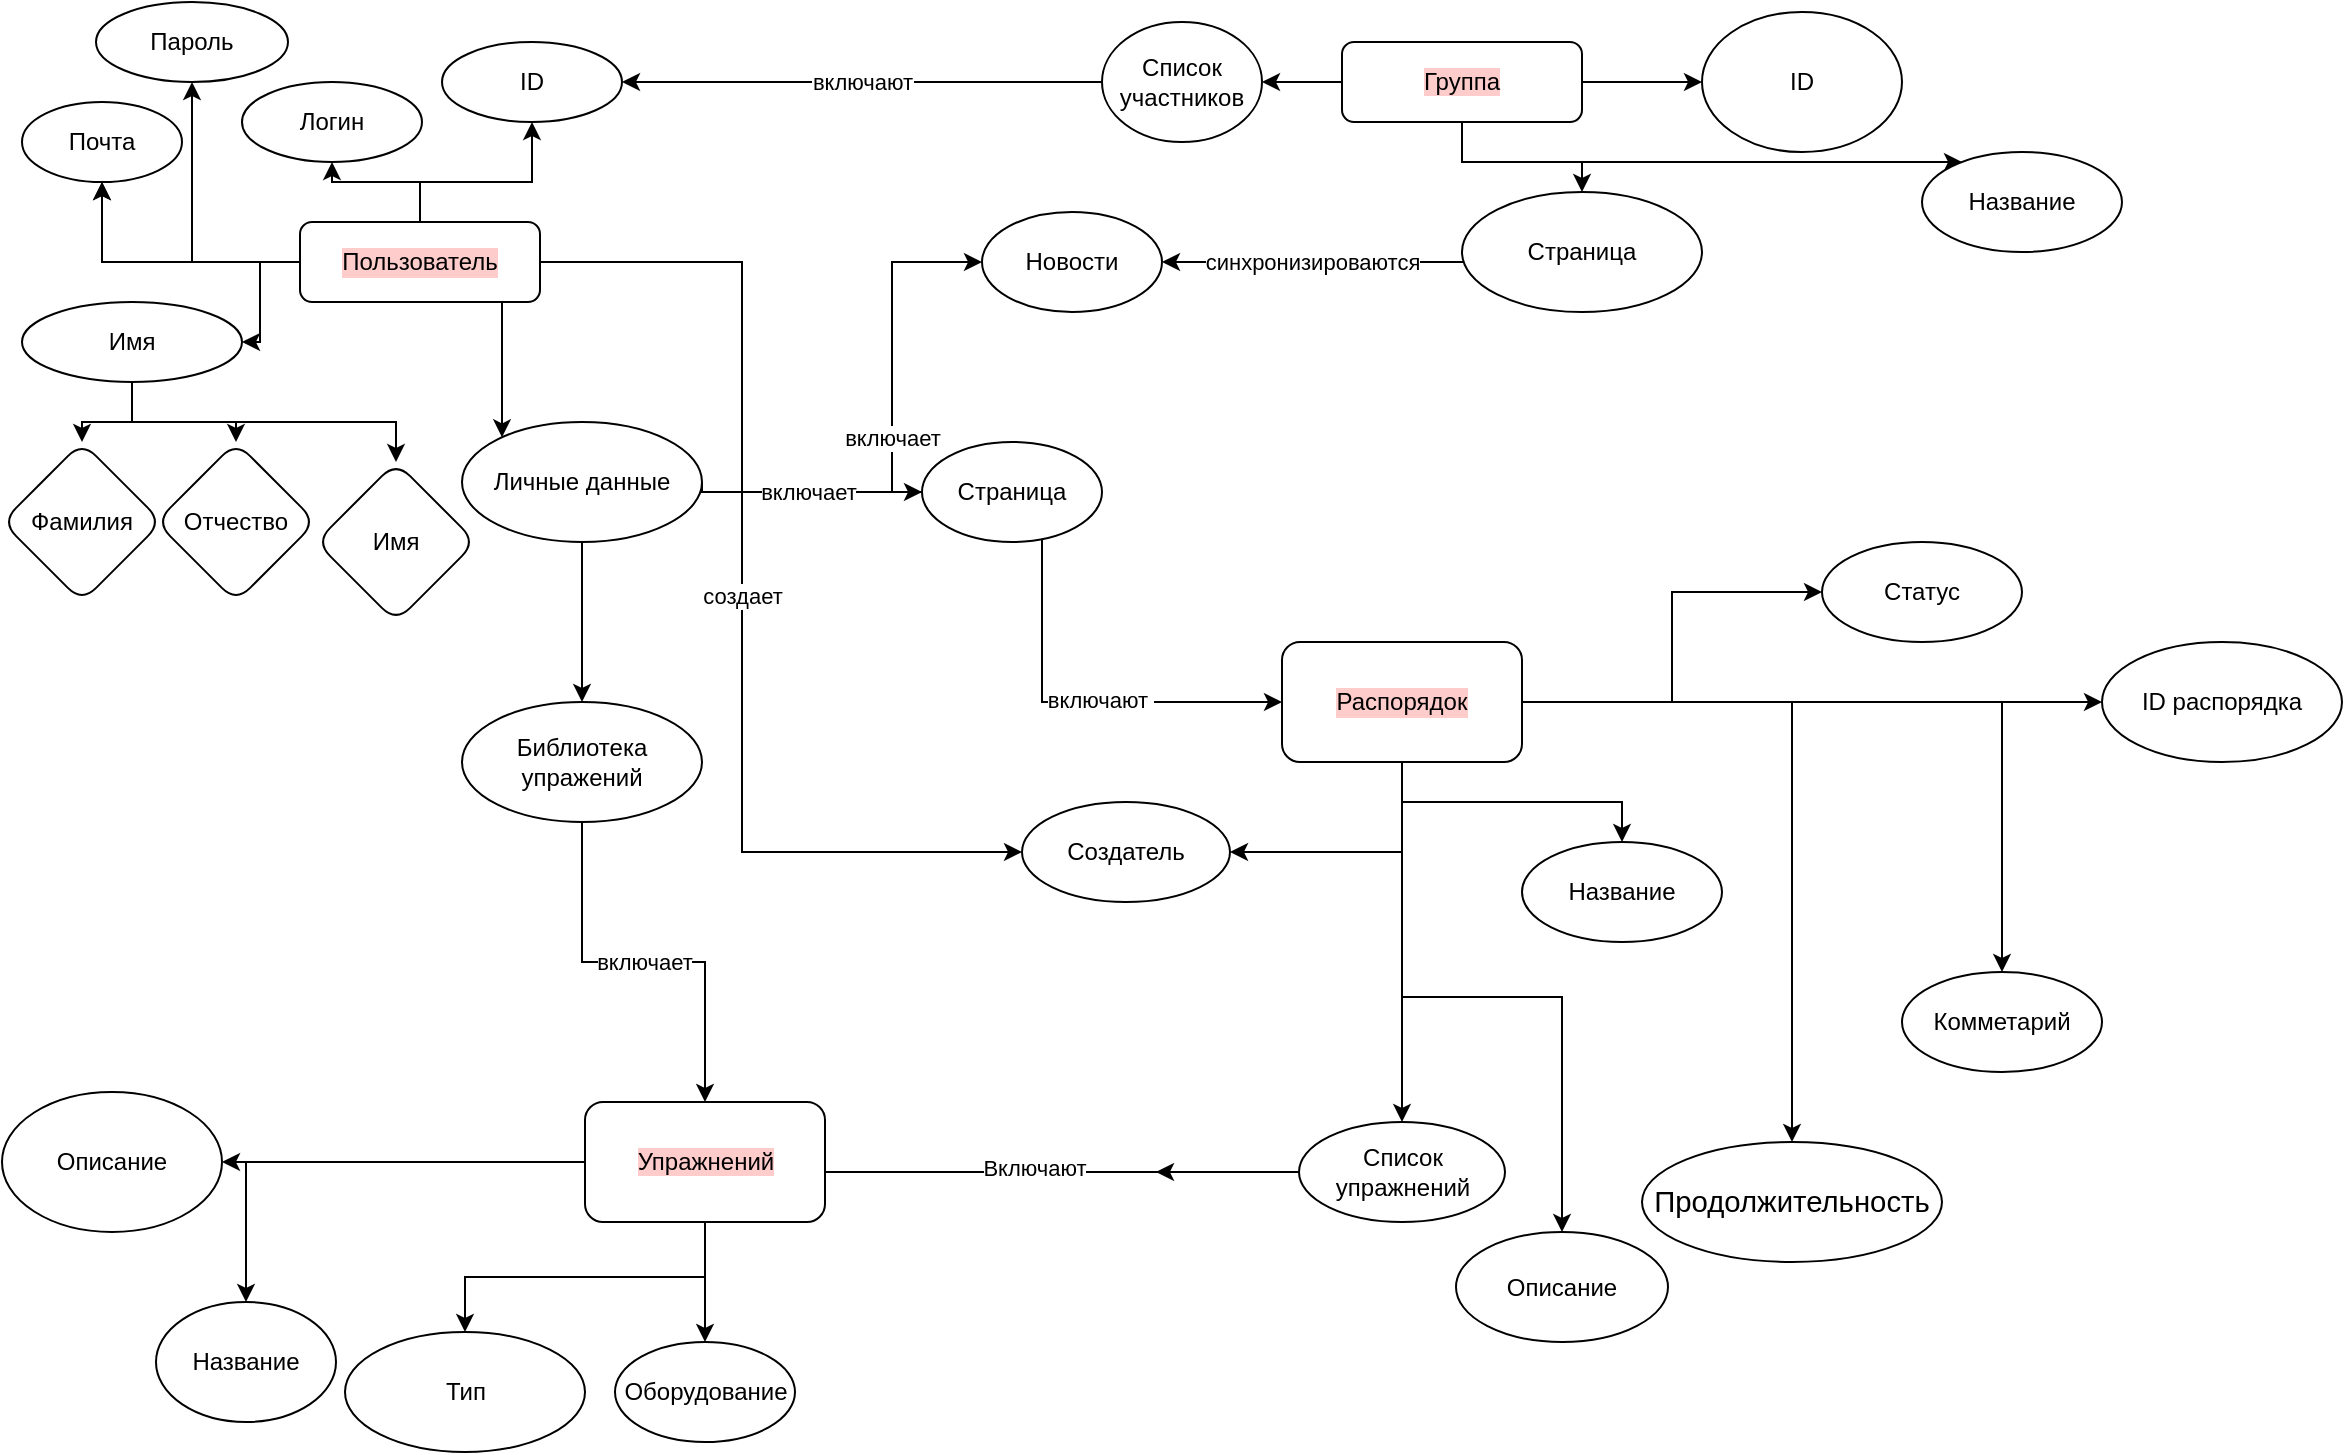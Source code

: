 <mxfile version="15.8.6" type="github">
  <diagram id="C5RBs43oDa-KdzZeNtuy" name="Page-1">
    <mxGraphModel dx="1422" dy="798" grid="1" gridSize="10" guides="1" tooltips="1" connect="1" arrows="1" fold="1" page="1" pageScale="1" pageWidth="827" pageHeight="1169" math="0" shadow="0">
      <root>
        <mxCell id="WIyWlLk6GJQsqaUBKTNV-0" />
        <mxCell id="WIyWlLk6GJQsqaUBKTNV-1" parent="WIyWlLk6GJQsqaUBKTNV-0" />
        <mxCell id="T0smnaooiY0XDKx1orWB-1" value="" style="edgeStyle=orthogonalEdgeStyle;rounded=0;orthogonalLoop=1;jettySize=auto;html=1;" parent="WIyWlLk6GJQsqaUBKTNV-1" source="WIyWlLk6GJQsqaUBKTNV-7" target="T0smnaooiY0XDKx1orWB-0" edge="1">
          <mxGeometry relative="1" as="geometry">
            <Array as="points">
              <mxPoint x="209" y="140" />
              <mxPoint x="265" y="140" />
            </Array>
          </mxGeometry>
        </mxCell>
        <mxCell id="T0smnaooiY0XDKx1orWB-3" value="" style="edgeStyle=orthogonalEdgeStyle;rounded=0;orthogonalLoop=1;jettySize=auto;html=1;" parent="WIyWlLk6GJQsqaUBKTNV-1" source="WIyWlLk6GJQsqaUBKTNV-7" target="T0smnaooiY0XDKx1orWB-2" edge="1">
          <mxGeometry relative="1" as="geometry" />
        </mxCell>
        <mxCell id="T0smnaooiY0XDKx1orWB-5" value="" style="edgeStyle=orthogonalEdgeStyle;rounded=0;orthogonalLoop=1;jettySize=auto;html=1;" parent="WIyWlLk6GJQsqaUBKTNV-1" source="WIyWlLk6GJQsqaUBKTNV-7" target="T0smnaooiY0XDKx1orWB-4" edge="1">
          <mxGeometry relative="1" as="geometry" />
        </mxCell>
        <mxCell id="T0smnaooiY0XDKx1orWB-7" value="" style="edgeStyle=orthogonalEdgeStyle;rounded=0;orthogonalLoop=1;jettySize=auto;html=1;" parent="WIyWlLk6GJQsqaUBKTNV-1" source="WIyWlLk6GJQsqaUBKTNV-7" target="T0smnaooiY0XDKx1orWB-6" edge="1">
          <mxGeometry relative="1" as="geometry" />
        </mxCell>
        <mxCell id="T0smnaooiY0XDKx1orWB-9" value="" style="edgeStyle=orthogonalEdgeStyle;rounded=0;orthogonalLoop=1;jettySize=auto;html=1;" parent="WIyWlLk6GJQsqaUBKTNV-1" source="WIyWlLk6GJQsqaUBKTNV-7" target="T0smnaooiY0XDKx1orWB-8" edge="1">
          <mxGeometry relative="1" as="geometry" />
        </mxCell>
        <mxCell id="T0smnaooiY0XDKx1orWB-10" value="" style="edgeStyle=orthogonalEdgeStyle;rounded=0;orthogonalLoop=1;jettySize=auto;html=1;" parent="WIyWlLk6GJQsqaUBKTNV-1" source="WIyWlLk6GJQsqaUBKTNV-7" target="T0smnaooiY0XDKx1orWB-8" edge="1">
          <mxGeometry relative="1" as="geometry" />
        </mxCell>
        <mxCell id="cFZYyJNE6gho_oXENXgK-0" style="edgeStyle=orthogonalEdgeStyle;rounded=0;orthogonalLoop=1;jettySize=auto;html=1;" parent="WIyWlLk6GJQsqaUBKTNV-1" source="WIyWlLk6GJQsqaUBKTNV-7" target="T0smnaooiY0XDKx1orWB-62" edge="1">
          <mxGeometry relative="1" as="geometry">
            <Array as="points">
              <mxPoint x="250" y="240" />
              <mxPoint x="250" y="240" />
            </Array>
          </mxGeometry>
        </mxCell>
        <mxCell id="dD0ab8dJxXAKZgzQLhqr-22" value="создает" style="edgeStyle=orthogonalEdgeStyle;rounded=0;orthogonalLoop=1;jettySize=auto;html=1;exitX=1;exitY=0.5;exitDx=0;exitDy=0;" edge="1" parent="WIyWlLk6GJQsqaUBKTNV-1" source="WIyWlLk6GJQsqaUBKTNV-7" target="T0smnaooiY0XDKx1orWB-37">
          <mxGeometry relative="1" as="geometry">
            <Array as="points">
              <mxPoint x="370" y="180" />
              <mxPoint x="370" y="475" />
            </Array>
          </mxGeometry>
        </mxCell>
        <mxCell id="WIyWlLk6GJQsqaUBKTNV-7" value="Пользователь" style="rounded=1;whiteSpace=wrap;html=1;fontSize=12;glass=0;strokeWidth=1;shadow=0;fontColor=#000000;labelBackgroundColor=#FFCCCC;" parent="WIyWlLk6GJQsqaUBKTNV-1" vertex="1">
          <mxGeometry x="149" y="160" width="120" height="40" as="geometry" />
        </mxCell>
        <mxCell id="T0smnaooiY0XDKx1orWB-66" value="" style="edgeStyle=orthogonalEdgeStyle;rounded=0;orthogonalLoop=1;jettySize=auto;html=1;fontColor=#000000;" parent="WIyWlLk6GJQsqaUBKTNV-1" source="WIyWlLk6GJQsqaUBKTNV-12" target="T0smnaooiY0XDKx1orWB-65" edge="1">
          <mxGeometry relative="1" as="geometry" />
        </mxCell>
        <mxCell id="T0smnaooiY0XDKx1orWB-68" value="" style="edgeStyle=orthogonalEdgeStyle;rounded=0;orthogonalLoop=1;jettySize=auto;html=1;fontColor=#000000;" parent="WIyWlLk6GJQsqaUBKTNV-1" source="WIyWlLk6GJQsqaUBKTNV-12" target="T0smnaooiY0XDKx1orWB-67" edge="1">
          <mxGeometry relative="1" as="geometry" />
        </mxCell>
        <mxCell id="T0smnaooiY0XDKx1orWB-76" style="edgeStyle=orthogonalEdgeStyle;rounded=0;orthogonalLoop=1;jettySize=auto;html=1;fontColor=#000000;" parent="WIyWlLk6GJQsqaUBKTNV-1" source="WIyWlLk6GJQsqaUBKTNV-12" target="T0smnaooiY0XDKx1orWB-77" edge="1">
          <mxGeometry relative="1" as="geometry">
            <mxPoint x="810" y="160" as="targetPoint" />
            <Array as="points">
              <mxPoint x="730" y="130" />
            </Array>
          </mxGeometry>
        </mxCell>
        <mxCell id="T0smnaooiY0XDKx1orWB-78" style="edgeStyle=orthogonalEdgeStyle;rounded=0;orthogonalLoop=1;jettySize=auto;html=1;fontColor=#000000;" parent="WIyWlLk6GJQsqaUBKTNV-1" source="WIyWlLk6GJQsqaUBKTNV-12" target="T0smnaooiY0XDKx1orWB-79" edge="1">
          <mxGeometry relative="1" as="geometry">
            <mxPoint x="900" y="90" as="targetPoint" />
          </mxGeometry>
        </mxCell>
        <mxCell id="WIyWlLk6GJQsqaUBKTNV-12" value="&lt;span style=&quot;background-color: rgb(255 , 204 , 204)&quot;&gt;Группа&lt;/span&gt;" style="rounded=1;whiteSpace=wrap;html=1;fontSize=12;glass=0;strokeWidth=1;shadow=0;" parent="WIyWlLk6GJQsqaUBKTNV-1" vertex="1">
          <mxGeometry x="670" y="70" width="120" height="40" as="geometry" />
        </mxCell>
        <mxCell id="T0smnaooiY0XDKx1orWB-0" value="ID" style="ellipse;whiteSpace=wrap;html=1;rounded=1;shadow=0;strokeWidth=1;glass=0;" parent="WIyWlLk6GJQsqaUBKTNV-1" vertex="1">
          <mxGeometry x="220" y="70" width="90" height="40" as="geometry" />
        </mxCell>
        <mxCell id="T0smnaooiY0XDKx1orWB-2" value="Логин" style="ellipse;whiteSpace=wrap;html=1;rounded=1;shadow=0;strokeWidth=1;glass=0;" parent="WIyWlLk6GJQsqaUBKTNV-1" vertex="1">
          <mxGeometry x="120" y="90" width="90" height="40" as="geometry" />
        </mxCell>
        <mxCell id="T0smnaooiY0XDKx1orWB-4" value="Пароль" style="ellipse;whiteSpace=wrap;html=1;rounded=1;shadow=0;strokeWidth=1;glass=0;" parent="WIyWlLk6GJQsqaUBKTNV-1" vertex="1">
          <mxGeometry x="47" y="50" width="96" height="40" as="geometry" />
        </mxCell>
        <mxCell id="T0smnaooiY0XDKx1orWB-18" value="" style="edgeStyle=orthogonalEdgeStyle;rounded=0;orthogonalLoop=1;jettySize=auto;html=1;" parent="WIyWlLk6GJQsqaUBKTNV-1" source="T0smnaooiY0XDKx1orWB-6" target="T0smnaooiY0XDKx1orWB-17" edge="1">
          <mxGeometry relative="1" as="geometry" />
        </mxCell>
        <mxCell id="T0smnaooiY0XDKx1orWB-26" value="" style="edgeStyle=orthogonalEdgeStyle;rounded=0;orthogonalLoop=1;jettySize=auto;html=1;" parent="WIyWlLk6GJQsqaUBKTNV-1" source="T0smnaooiY0XDKx1orWB-6" target="T0smnaooiY0XDKx1orWB-25" edge="1">
          <mxGeometry relative="1" as="geometry" />
        </mxCell>
        <mxCell id="T0smnaooiY0XDKx1orWB-84" style="edgeStyle=orthogonalEdgeStyle;rounded=0;orthogonalLoop=1;jettySize=auto;html=1;exitX=0.5;exitY=1;exitDx=0;exitDy=0;fontColor=#000000;" parent="WIyWlLk6GJQsqaUBKTNV-1" source="T0smnaooiY0XDKx1orWB-6" target="T0smnaooiY0XDKx1orWB-27" edge="1">
          <mxGeometry relative="1" as="geometry" />
        </mxCell>
        <mxCell id="T0smnaooiY0XDKx1orWB-6" value="Имя" style="ellipse;whiteSpace=wrap;html=1;rounded=1;shadow=0;strokeWidth=1;glass=0;" parent="WIyWlLk6GJQsqaUBKTNV-1" vertex="1">
          <mxGeometry x="10" y="200" width="110" height="40" as="geometry" />
        </mxCell>
        <mxCell id="T0smnaooiY0XDKx1orWB-8" value="Почта" style="ellipse;whiteSpace=wrap;html=1;rounded=1;shadow=0;strokeWidth=1;glass=0;" parent="WIyWlLk6GJQsqaUBKTNV-1" vertex="1">
          <mxGeometry x="10" y="100" width="80" height="40" as="geometry" />
        </mxCell>
        <mxCell id="T0smnaooiY0XDKx1orWB-15" value="Новости" style="ellipse;whiteSpace=wrap;html=1;rounded=1;shadow=0;strokeWidth=1;glass=0;" parent="WIyWlLk6GJQsqaUBKTNV-1" vertex="1">
          <mxGeometry x="490" y="155" width="90" height="50" as="geometry" />
        </mxCell>
        <mxCell id="T0smnaooiY0XDKx1orWB-17" value="Фамилия" style="rhombus;whiteSpace=wrap;html=1;rounded=1;shadow=0;strokeWidth=1;glass=0;" parent="WIyWlLk6GJQsqaUBKTNV-1" vertex="1">
          <mxGeometry y="270" width="80" height="80" as="geometry" />
        </mxCell>
        <mxCell id="T0smnaooiY0XDKx1orWB-25" value="Отчество" style="rhombus;whiteSpace=wrap;html=1;rounded=1;shadow=0;strokeWidth=1;glass=0;" parent="WIyWlLk6GJQsqaUBKTNV-1" vertex="1">
          <mxGeometry x="77" y="270" width="80" height="80" as="geometry" />
        </mxCell>
        <mxCell id="T0smnaooiY0XDKx1orWB-27" value="Имя" style="rhombus;whiteSpace=wrap;html=1;rounded=1;shadow=0;strokeWidth=1;glass=0;" parent="WIyWlLk6GJQsqaUBKTNV-1" vertex="1">
          <mxGeometry x="157" y="280" width="80" height="80" as="geometry" />
        </mxCell>
        <mxCell id="T0smnaooiY0XDKx1orWB-34" value="" style="edgeStyle=orthogonalEdgeStyle;rounded=0;orthogonalLoop=1;jettySize=auto;html=1;" parent="WIyWlLk6GJQsqaUBKTNV-1" source="T0smnaooiY0XDKx1orWB-32" target="T0smnaooiY0XDKx1orWB-33" edge="1">
          <mxGeometry relative="1" as="geometry" />
        </mxCell>
        <mxCell id="T0smnaooiY0XDKx1orWB-36" value="" style="edgeStyle=orthogonalEdgeStyle;rounded=0;orthogonalLoop=1;jettySize=auto;html=1;" parent="WIyWlLk6GJQsqaUBKTNV-1" source="T0smnaooiY0XDKx1orWB-32" target="T0smnaooiY0XDKx1orWB-35" edge="1">
          <mxGeometry relative="1" as="geometry" />
        </mxCell>
        <mxCell id="T0smnaooiY0XDKx1orWB-38" value="" style="edgeStyle=orthogonalEdgeStyle;rounded=0;orthogonalLoop=1;jettySize=auto;html=1;" parent="WIyWlLk6GJQsqaUBKTNV-1" source="T0smnaooiY0XDKx1orWB-32" target="T0smnaooiY0XDKx1orWB-37" edge="1">
          <mxGeometry relative="1" as="geometry">
            <Array as="points">
              <mxPoint x="700" y="475" />
            </Array>
          </mxGeometry>
        </mxCell>
        <mxCell id="T0smnaooiY0XDKx1orWB-41" value="" style="edgeStyle=orthogonalEdgeStyle;rounded=0;orthogonalLoop=1;jettySize=auto;html=1;fontColor=#000000;" parent="WIyWlLk6GJQsqaUBKTNV-1" source="T0smnaooiY0XDKx1orWB-32" target="T0smnaooiY0XDKx1orWB-40" edge="1">
          <mxGeometry relative="1" as="geometry" />
        </mxCell>
        <mxCell id="T0smnaooiY0XDKx1orWB-42" style="edgeStyle=orthogonalEdgeStyle;rounded=0;orthogonalLoop=1;jettySize=auto;html=1;fontColor=#000000;" parent="WIyWlLk6GJQsqaUBKTNV-1" source="T0smnaooiY0XDKx1orWB-32" target="T0smnaooiY0XDKx1orWB-43" edge="1">
          <mxGeometry relative="1" as="geometry">
            <mxPoint x="370" y="490" as="targetPoint" />
          </mxGeometry>
        </mxCell>
        <mxCell id="T0smnaooiY0XDKx1orWB-45" value="" style="edgeStyle=orthogonalEdgeStyle;rounded=0;orthogonalLoop=1;jettySize=auto;html=1;fontColor=#000000;" parent="WIyWlLk6GJQsqaUBKTNV-1" source="T0smnaooiY0XDKx1orWB-32" target="T0smnaooiY0XDKx1orWB-44" edge="1">
          <mxGeometry relative="1" as="geometry" />
        </mxCell>
        <mxCell id="T0smnaooiY0XDKx1orWB-46" style="edgeStyle=orthogonalEdgeStyle;rounded=0;orthogonalLoop=1;jettySize=auto;html=1;fontColor=#000000;" parent="WIyWlLk6GJQsqaUBKTNV-1" source="T0smnaooiY0XDKx1orWB-32" target="T0smnaooiY0XDKx1orWB-47" edge="1">
          <mxGeometry relative="1" as="geometry">
            <mxPoint x="240" y="480" as="targetPoint" />
          </mxGeometry>
        </mxCell>
        <mxCell id="T0smnaooiY0XDKx1orWB-48" style="edgeStyle=orthogonalEdgeStyle;rounded=0;orthogonalLoop=1;jettySize=auto;html=1;fontColor=#000000;" parent="WIyWlLk6GJQsqaUBKTNV-1" source="T0smnaooiY0XDKx1orWB-32" target="T0smnaooiY0XDKx1orWB-49" edge="1">
          <mxGeometry relative="1" as="geometry">
            <mxPoint x="70" y="480" as="targetPoint" />
          </mxGeometry>
        </mxCell>
        <mxCell id="T0smnaooiY0XDKx1orWB-32" value="Распорядок" style="rounded=1;whiteSpace=wrap;html=1;fontColor=#000000;labelBackgroundColor=#FFCCCC;" parent="WIyWlLk6GJQsqaUBKTNV-1" vertex="1">
          <mxGeometry x="640" y="370" width="120" height="60" as="geometry" />
        </mxCell>
        <mxCell id="T0smnaooiY0XDKx1orWB-33" value="ID распорядка" style="ellipse;whiteSpace=wrap;html=1;rounded=1;" parent="WIyWlLk6GJQsqaUBKTNV-1" vertex="1">
          <mxGeometry x="1050" y="370" width="120" height="60" as="geometry" />
        </mxCell>
        <mxCell id="T0smnaooiY0XDKx1orWB-35" value="Название" style="ellipse;whiteSpace=wrap;html=1;rounded=1;" parent="WIyWlLk6GJQsqaUBKTNV-1" vertex="1">
          <mxGeometry x="760" y="470" width="100" height="50" as="geometry" />
        </mxCell>
        <mxCell id="T0smnaooiY0XDKx1orWB-37" value="Создатель" style="ellipse;whiteSpace=wrap;html=1;rounded=1;" parent="WIyWlLk6GJQsqaUBKTNV-1" vertex="1">
          <mxGeometry x="510" y="450" width="104" height="50" as="geometry" />
        </mxCell>
        <mxCell id="T0smnaooiY0XDKx1orWB-40" value="Описание" style="ellipse;whiteSpace=wrap;html=1;rounded=1;fontColor=#000000;labelBackgroundColor=none;" parent="WIyWlLk6GJQsqaUBKTNV-1" vertex="1">
          <mxGeometry x="727" y="665" width="106" height="55" as="geometry" />
        </mxCell>
        <mxCell id="T0smnaooiY0XDKx1orWB-50" style="edgeStyle=orthogonalEdgeStyle;rounded=0;orthogonalLoop=1;jettySize=auto;html=1;fontColor=#000000;" parent="WIyWlLk6GJQsqaUBKTNV-1" edge="1">
          <mxGeometry relative="1" as="geometry">
            <mxPoint x="349" y="600" as="targetPoint" />
            <Array as="points">
              <mxPoint x="349" y="635" />
            </Array>
            <mxPoint x="645.5" y="635" as="sourcePoint" />
          </mxGeometry>
        </mxCell>
        <mxCell id="T0smnaooiY0XDKx1orWB-64" value="Включают&lt;br&gt;" style="edgeLabel;html=1;align=center;verticalAlign=middle;resizable=0;points=[];fontColor=#000000;" parent="T0smnaooiY0XDKx1orWB-50" vertex="1" connectable="0">
          <mxGeometry x="-0.217" y="-2" relative="1" as="geometry">
            <mxPoint as="offset" />
          </mxGeometry>
        </mxCell>
        <mxCell id="dD0ab8dJxXAKZgzQLhqr-9" value="" style="edgeStyle=orthogonalEdgeStyle;rounded=0;orthogonalLoop=1;jettySize=auto;html=1;" edge="1" parent="WIyWlLk6GJQsqaUBKTNV-1" source="T0smnaooiY0XDKx1orWB-43">
          <mxGeometry relative="1" as="geometry">
            <mxPoint x="577" y="635" as="targetPoint" />
          </mxGeometry>
        </mxCell>
        <mxCell id="T0smnaooiY0XDKx1orWB-43" value="Список упражнений" style="ellipse;whiteSpace=wrap;html=1;labelBackgroundColor=none;fontColor=#000000;" parent="WIyWlLk6GJQsqaUBKTNV-1" vertex="1">
          <mxGeometry x="648.5" y="610" width="103" height="50" as="geometry" />
        </mxCell>
        <mxCell id="T0smnaooiY0XDKx1orWB-44" value="Статус" style="ellipse;whiteSpace=wrap;html=1;rounded=1;fontColor=#000000;labelBackgroundColor=none;" parent="WIyWlLk6GJQsqaUBKTNV-1" vertex="1">
          <mxGeometry x="910" y="320" width="100" height="50" as="geometry" />
        </mxCell>
        <mxCell id="T0smnaooiY0XDKx1orWB-47" value="&lt;span style=&quot;font-size: 11.0pt ; line-height: 107% ; font-family: &amp;#34;calibri&amp;#34; , sans-serif&quot;&gt;Продолжительность&lt;/span&gt;" style="ellipse;whiteSpace=wrap;html=1;labelBackgroundColor=none;fontColor=#000000;" parent="WIyWlLk6GJQsqaUBKTNV-1" vertex="1">
          <mxGeometry x="820" y="620" width="150" height="60" as="geometry" />
        </mxCell>
        <mxCell id="T0smnaooiY0XDKx1orWB-49" value="Комметарий" style="ellipse;whiteSpace=wrap;html=1;labelBackgroundColor=none;fontColor=#000000;" parent="WIyWlLk6GJQsqaUBKTNV-1" vertex="1">
          <mxGeometry x="950" y="535" width="100" height="50" as="geometry" />
        </mxCell>
        <mxCell id="T0smnaooiY0XDKx1orWB-52" style="edgeStyle=orthogonalEdgeStyle;rounded=0;orthogonalLoop=1;jettySize=auto;html=1;fontColor=#000000;" parent="WIyWlLk6GJQsqaUBKTNV-1" source="T0smnaooiY0XDKx1orWB-51" target="T0smnaooiY0XDKx1orWB-53" edge="1">
          <mxGeometry relative="1" as="geometry">
            <mxPoint x="240" y="680" as="targetPoint" />
          </mxGeometry>
        </mxCell>
        <mxCell id="T0smnaooiY0XDKx1orWB-55" value="" style="edgeStyle=orthogonalEdgeStyle;rounded=0;orthogonalLoop=1;jettySize=auto;html=1;fontColor=#000000;" parent="WIyWlLk6GJQsqaUBKTNV-1" source="T0smnaooiY0XDKx1orWB-51" target="T0smnaooiY0XDKx1orWB-54" edge="1">
          <mxGeometry relative="1" as="geometry" />
        </mxCell>
        <mxCell id="T0smnaooiY0XDKx1orWB-56" style="edgeStyle=orthogonalEdgeStyle;rounded=0;orthogonalLoop=1;jettySize=auto;html=1;fontColor=#000000;" parent="WIyWlLk6GJQsqaUBKTNV-1" source="T0smnaooiY0XDKx1orWB-51" target="T0smnaooiY0XDKx1orWB-57" edge="1">
          <mxGeometry relative="1" as="geometry">
            <mxPoint x="400" y="760" as="targetPoint" />
          </mxGeometry>
        </mxCell>
        <mxCell id="T0smnaooiY0XDKx1orWB-58" style="edgeStyle=orthogonalEdgeStyle;rounded=0;orthogonalLoop=1;jettySize=auto;html=1;fontColor=#000000;" parent="WIyWlLk6GJQsqaUBKTNV-1" source="T0smnaooiY0XDKx1orWB-51" target="T0smnaooiY0XDKx1orWB-59" edge="1">
          <mxGeometry relative="1" as="geometry">
            <mxPoint x="490" y="680" as="targetPoint" />
          </mxGeometry>
        </mxCell>
        <mxCell id="T0smnaooiY0XDKx1orWB-51" value="&lt;span style=&quot;background-color: rgb(255 , 204 , 204)&quot;&gt;Упражнений&lt;/span&gt;" style="rounded=1;whiteSpace=wrap;html=1;labelBackgroundColor=none;fontColor=#000000;" parent="WIyWlLk6GJQsqaUBKTNV-1" vertex="1">
          <mxGeometry x="291.5" y="600" width="120" height="60" as="geometry" />
        </mxCell>
        <mxCell id="T0smnaooiY0XDKx1orWB-53" value="Название" style="ellipse;whiteSpace=wrap;html=1;labelBackgroundColor=none;fontColor=#000000;" parent="WIyWlLk6GJQsqaUBKTNV-1" vertex="1">
          <mxGeometry x="77" y="700" width="90" height="60" as="geometry" />
        </mxCell>
        <mxCell id="T0smnaooiY0XDKx1orWB-54" value="Тип" style="ellipse;whiteSpace=wrap;html=1;rounded=1;fontColor=#000000;" parent="WIyWlLk6GJQsqaUBKTNV-1" vertex="1">
          <mxGeometry x="171.5" y="715" width="120" height="60" as="geometry" />
        </mxCell>
        <mxCell id="T0smnaooiY0XDKx1orWB-57" value="Оборудование" style="ellipse;whiteSpace=wrap;html=1;labelBackgroundColor=none;fontColor=#000000;" parent="WIyWlLk6GJQsqaUBKTNV-1" vertex="1">
          <mxGeometry x="306.5" y="720" width="90" height="50" as="geometry" />
        </mxCell>
        <mxCell id="T0smnaooiY0XDKx1orWB-59" value="Описание" style="ellipse;whiteSpace=wrap;html=1;labelBackgroundColor=none;fontColor=#000000;" parent="WIyWlLk6GJQsqaUBKTNV-1" vertex="1">
          <mxGeometry y="595" width="110" height="70" as="geometry" />
        </mxCell>
        <mxCell id="dD0ab8dJxXAKZgzQLhqr-18" value="" style="edgeStyle=orthogonalEdgeStyle;rounded=0;orthogonalLoop=1;jettySize=auto;html=1;" edge="1" parent="WIyWlLk6GJQsqaUBKTNV-1" source="T0smnaooiY0XDKx1orWB-62" target="dD0ab8dJxXAKZgzQLhqr-17">
          <mxGeometry relative="1" as="geometry" />
        </mxCell>
        <mxCell id="dD0ab8dJxXAKZgzQLhqr-20" value="включает" style="edgeStyle=orthogonalEdgeStyle;rounded=0;orthogonalLoop=1;jettySize=auto;html=1;exitX=1;exitY=0.5;exitDx=0;exitDy=0;entryX=0;entryY=0.5;entryDx=0;entryDy=0;" edge="1" parent="WIyWlLk6GJQsqaUBKTNV-1" source="T0smnaooiY0XDKx1orWB-62" target="T0smnaooiY0XDKx1orWB-11">
          <mxGeometry relative="1" as="geometry">
            <Array as="points">
              <mxPoint x="350" y="295" />
            </Array>
          </mxGeometry>
        </mxCell>
        <mxCell id="T0smnaooiY0XDKx1orWB-62" value="Личные данные" style="ellipse;whiteSpace=wrap;html=1;labelBackgroundColor=none;fontColor=#000000;" parent="WIyWlLk6GJQsqaUBKTNV-1" vertex="1">
          <mxGeometry x="230" y="260" width="120" height="60" as="geometry" />
        </mxCell>
        <mxCell id="dD0ab8dJxXAKZgzQLhqr-14" value="включают" style="edgeStyle=orthogonalEdgeStyle;rounded=0;orthogonalLoop=1;jettySize=auto;html=1;" edge="1" parent="WIyWlLk6GJQsqaUBKTNV-1" source="T0smnaooiY0XDKx1orWB-65">
          <mxGeometry relative="1" as="geometry">
            <mxPoint x="310" y="90" as="targetPoint" />
          </mxGeometry>
        </mxCell>
        <mxCell id="T0smnaooiY0XDKx1orWB-65" value="Список участников" style="ellipse;whiteSpace=wrap;html=1;rounded=1;shadow=0;strokeWidth=1;glass=0;" parent="WIyWlLk6GJQsqaUBKTNV-1" vertex="1">
          <mxGeometry x="550" y="60" width="80" height="60" as="geometry" />
        </mxCell>
        <mxCell id="T0smnaooiY0XDKx1orWB-69" value="синхронизироваются" style="edgeStyle=orthogonalEdgeStyle;rounded=0;orthogonalLoop=1;jettySize=auto;html=1;fontColor=#000000;" parent="WIyWlLk6GJQsqaUBKTNV-1" source="T0smnaooiY0XDKx1orWB-67" target="T0smnaooiY0XDKx1orWB-15" edge="1">
          <mxGeometry relative="1" as="geometry">
            <Array as="points">
              <mxPoint x="630" y="180" />
              <mxPoint x="630" y="180" />
            </Array>
          </mxGeometry>
        </mxCell>
        <mxCell id="T0smnaooiY0XDKx1orWB-67" value="Страница" style="ellipse;whiteSpace=wrap;html=1;rounded=1;shadow=0;strokeWidth=1;glass=0;" parent="WIyWlLk6GJQsqaUBKTNV-1" vertex="1">
          <mxGeometry x="730" y="145" width="120" height="60" as="geometry" />
        </mxCell>
        <mxCell id="T0smnaooiY0XDKx1orWB-74" style="edgeStyle=orthogonalEdgeStyle;rounded=0;orthogonalLoop=1;jettySize=auto;html=1;fontColor=#000000;" parent="WIyWlLk6GJQsqaUBKTNV-1" source="T0smnaooiY0XDKx1orWB-11" target="T0smnaooiY0XDKx1orWB-32" edge="1">
          <mxGeometry relative="1" as="geometry">
            <Array as="points">
              <mxPoint x="520" y="400" />
            </Array>
          </mxGeometry>
        </mxCell>
        <mxCell id="T0smnaooiY0XDKx1orWB-75" value="включают&amp;nbsp;" style="edgeLabel;html=1;align=center;verticalAlign=middle;resizable=0;points=[];fontColor=#000000;" parent="T0smnaooiY0XDKx1orWB-74" vertex="1" connectable="0">
          <mxGeometry x="0.099" y="1" relative="1" as="geometry">
            <mxPoint as="offset" />
          </mxGeometry>
        </mxCell>
        <mxCell id="dD0ab8dJxXAKZgzQLhqr-12" value="включает" style="edgeStyle=orthogonalEdgeStyle;rounded=0;orthogonalLoop=1;jettySize=auto;html=1;exitX=1;exitY=0.5;exitDx=0;exitDy=0;entryX=0;entryY=0.5;entryDx=0;entryDy=0;" edge="1" parent="WIyWlLk6GJQsqaUBKTNV-1" source="T0smnaooiY0XDKx1orWB-11" target="T0smnaooiY0XDKx1orWB-15">
          <mxGeometry relative="1" as="geometry">
            <Array as="points">
              <mxPoint x="445" y="295" />
              <mxPoint x="445" y="180" />
            </Array>
          </mxGeometry>
        </mxCell>
        <mxCell id="T0smnaooiY0XDKx1orWB-11" value="Страница" style="ellipse;whiteSpace=wrap;html=1;rounded=1;shadow=0;strokeWidth=1;glass=0;" parent="WIyWlLk6GJQsqaUBKTNV-1" vertex="1">
          <mxGeometry x="460" y="270" width="90" height="50" as="geometry" />
        </mxCell>
        <mxCell id="T0smnaooiY0XDKx1orWB-77" value="Название" style="ellipse;whiteSpace=wrap;html=1;labelBackgroundColor=none;fontColor=#000000;" parent="WIyWlLk6GJQsqaUBKTNV-1" vertex="1">
          <mxGeometry x="960" y="125" width="100" height="50" as="geometry" />
        </mxCell>
        <mxCell id="T0smnaooiY0XDKx1orWB-79" value="ID" style="ellipse;whiteSpace=wrap;html=1;labelBackgroundColor=none;fontColor=#000000;" parent="WIyWlLk6GJQsqaUBKTNV-1" vertex="1">
          <mxGeometry x="850" y="55" width="100" height="70" as="geometry" />
        </mxCell>
        <mxCell id="dD0ab8dJxXAKZgzQLhqr-19" value="включает" style="edgeStyle=orthogonalEdgeStyle;rounded=0;orthogonalLoop=1;jettySize=auto;html=1;" edge="1" parent="WIyWlLk6GJQsqaUBKTNV-1" source="dD0ab8dJxXAKZgzQLhqr-17" target="T0smnaooiY0XDKx1orWB-51">
          <mxGeometry relative="1" as="geometry" />
        </mxCell>
        <mxCell id="dD0ab8dJxXAKZgzQLhqr-17" value="Библиотека упражений" style="ellipse;whiteSpace=wrap;html=1;fontColor=#000000;" vertex="1" parent="WIyWlLk6GJQsqaUBKTNV-1">
          <mxGeometry x="230" y="400" width="120" height="60" as="geometry" />
        </mxCell>
      </root>
    </mxGraphModel>
  </diagram>
</mxfile>
